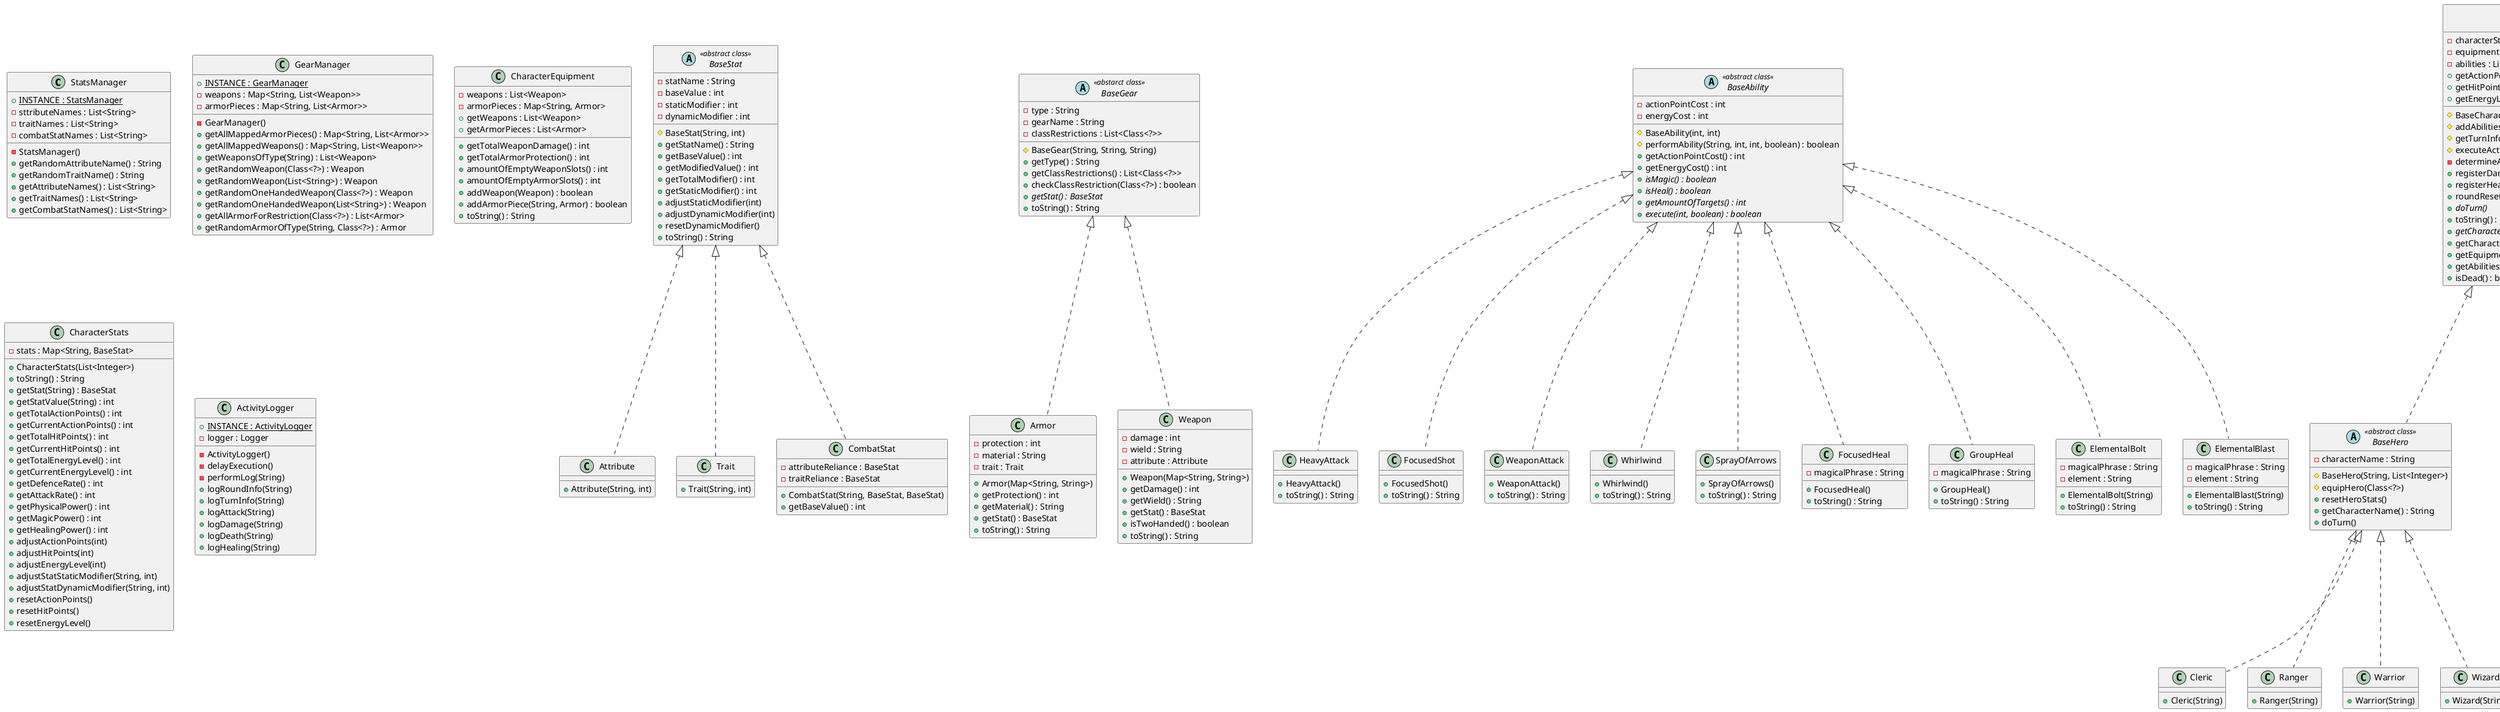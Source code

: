 @startuml project

class StatsManager {
    + {static} INSTANCE : StatsManager
    - sttributeNames : List<String>
    - traitNames : List<String>
    - combatStatNames : List<String>
    - StatsManager()
    + getRandomAttributeName() : String
    + getRandomTraitName() : String
    + getAttributeNames() : List<String>
    + getTraitNames() : List<String>
    + getCombatStatNames() : List<String>
}

abstract class BaseStat <<abstract class>> {
    - statName : String
    - baseValue : int
    - staticModifier : int
    - dynamicModifier : int
    # BaseStat(String, int)
    + getStatName() : String
    + getBaseValue() : int
    + getModifiedValue() : int
    + getTotalModifier() : int
    + getStaticModifier() : int
    + adjustStaticModifier(int)
    + adjustDynamicModifier(int)
    + resetDynamicModifier()
    + toString() : String
}

class Attribute {
    + Attribute(String, int)
}

class Trait {
    + Trait(String, int)
}

class CombatStat {
    - attributeReliance : BaseStat
    - traitReliance : BaseStat
    + CombatStat(String, BaseStat, BaseStat)
    + getBaseValue() : int
}

class GearManager {
    + {static} INSTANCE : GearManager
    - weapons : Map<String, List<Weapon>>
    - armorPieces : Map<String, List<Armor>>
    - GearManager()
    + getAllMappedArmorPieces() : Map<String, List<Armor>>
    + getAllMappedWeapons() : Map<String, List<Weapon>>
    + getWeaponsOfType(String) : List<Weapon>
    + getRandomWeapon(Class<?>) : Weapon
    + getRandomWeapon(List<String>) : Weapon
    + getRandomOneHandedWeapon(Class<?>) : Weapon
    + getRandomOneHandedWeapon(List<String>) : Weapon
    + getAllArmorForRestriction(Class<?>) : List<Armor>
    + getRandomArmorOfType(String, Class<?>) : Armor
}

abstract class BaseGear <<abstarct class>> {
    - type : String
    - gearName : String
    - classRestrictions : List<Class<?>>
    # BaseGear(String, String, String)
    + getType() : String
    + getClassRestrictions() : List<Class<?>>
    + checkClassRestriction(Class<?>) : boolean
    + {abstract} getStat() : BaseStat
    + toString() : String
}

class Armor {
    - protection : int
    - material : String
    - trait : Trait
    + Armor(Map<String, String>)
    + getProtection() : int
    + getMaterial() : String
    + getStat() : BaseStat
    + toString() : String
}

class Weapon {
    - damage : int
    - wield : String
    - attribute : Attribute
    + Weapon(Map<String, String>)
    + getDamage() : int
    + getWield() : String
    + getStat() : BaseStat
    + isTwoHanded() : boolean
    + toString() : String
}

abstract class BaseAbility <<abstract class>> {
    - actionPointCost : int
    - energyCost : int
    # BaseAbility(int, int)
    # performAbility(String, int, int, boolean) : boolean
    + getActionPointCost() : int
    + getEnergyCost() : int
    + {abstract} isMagic() : boolean
    + {abstract} isHeal() : boolean
    + {abstract} getAmountOfTargets() : int
    + {abstract} execute(int, boolean) : boolean
}

class HeavyAttack {
    + HeavyAttack()
    + toString() : String
}

class FocusedShot {
    + FocusedShot()
    + toString() : String
}

class WeaponAttack {
    + WeaponAttack()
    + toString() : String
}

class Whirlwind {
    + Whirlwind()
    + toString() : String
}

class SprayOfArrows {
    + SprayOfArrows()
    + toString() : String
}

class FocusedHeal {
    - magicalPhrase : String
    + FocusedHeal()
    + toString() : String
}

class GroupHeal {
    - magicalPhrase : String
    + GroupHeal()
    + toString() : String
}

class ElementalBolt {
    - magicalPhrase : String
    - element : String
    + ElementalBolt(String)
    + toString() : String
}

class ElementalBlast {
    - magicalPhrase : String
    - element : String
    + ElementalBlast(String)
    + toString() : String
}

abstract class BaseCharacter <<abstract class>> {
    - characterStats : CharacterStats
    - equipment : CharacterEquipment
    - abilities : List<BaseAbility>
    # BaseCharacter(CharacterStats)
    # addAbilities(List<BaseAbility>)
    # getTurnInformation(String) : String
    # executeActions(boolean)
    - determineActions() : Deque<BaseAbility>
    + registerDamage(int, boolean) : List<Integer>
    + registerHealing(int) : int
    + roundReset()
    + {abstract} doTurn()
    + toString() : String
    + {abstract} getCharacterName() : String
    + getCharacterStats() : CharacterStats
    + getEquipment() : CharacterEquipment
    + getActionPoints : int
    + getHitPoints : int
    + getEnergyLevel : int
    + getAbilities() : List<BaseAbility>
    + isDead() : boolean
}

abstract class BaseHero <<abstract class>> {
    - characterName : String
    # BaseHero(String, List<Integer>)
    # equipHero(Class<?>)
    + resetHeroStats()
    + getCharacterName() : String
    + doTurn()
}

class Cleric {
    + Cleric(String)
}

class Ranger {
    + Ranger(String)
}

class Warrior {
    + Warrior(String)
}

class Wizard {
    + Wizard(String)
}

abstract class BaseEnemy <<abstract class>> {
    - characterName : String
    # BaseEnemy(String, List<Integer>)
    # equipEnemy(List<String>)
    + getCharacterName() : String
    + doTurn()
}

class SkeletonWarrior {
    + SkeletonWarrior(int)
}

class SkeletonArcher {
    + SkeletonArcher(int)
}

class SkeletonMage {
    + SkeletonMage(int)
}

class LichLord {
    + LichLord()
}

class CharacterEquipment {
    - weapons : List<Weapon>
    - armorPieces : Map<String, Armor>
    + getWeapons : List<Weapon>
    + getArmorPieces : List<Armor>
    + getTotalWeaponDamage() : int
    + getTotalArmorProtection() : int
    + amountOfEmptyWeaponSlots() : int
    + amountOfEmptyArmorSlots() : int
    + addWeapon(Weapon) : boolean
    + addArmorPiece(String, Armor) : boolean
    +toString() : String
}

class CharacterStats {
    - stats : Map<String, BaseStat>
    + CharacterStats(List<Integer>)
    + toString() : String
    + getStat(String) : BaseStat
    + getStatValue(String) : int
    + getTotalActionPoints() : int
    + getCurrentActionPoints() : int
    + getTotalHitPoints() : int
    + getCurrentHitPoints() : int
    + getTotalEnergyLevel() : int
    + getCurrentEnergyLevel() : int
    + getDefenceRate() : int
    + getAttackRate() : int
    + getPhysicalPower() : int
    + getMagicPower() : int
    + getHealingPower() : int
    + adjustActionPoints(int)
    + adjustHitPoints(int)
    + adjustEnergyLevel(int)
    + adjustStatStaticModifier(String, int)
    + adjustStatDynamicModifier(String, int)
    + resetActionPoints()
    + resetHitPoints()
    + resetEnergyLevel()
}

class ActivityLogger {
    + {static} INSTANCE : ActivityLogger
    - logger : Logger
    - ActivityLogger()
    - delayExecution()
    - performLog(String)
    + logRoundInfo(String)
    + logTurnInfo(String)
    + logAttack(String)
    + logDamage(String)
    + logDeath(String)
    + logHealing(String)
}

BaseStat <|.. Attribute
BaseStat <|.. Trait
BaseStat <|.. CombatStat
BaseGear <|.. Armor
BaseGear <|.. Weapon
BaseAbility <|.. HeavyAttack
BaseAbility <|.. FocusedShot
BaseAbility <|.. WeaponAttack
BaseAbility <|.. Whirlwind
BaseAbility <|.. SprayOfArrows
BaseAbility <|.. FocusedHeal
BaseAbility <|.. GroupHeal
BaseAbility <|.. ElementalBolt
BaseAbility <|.. ElementalBlast
BaseCharacter <|.. BaseHero
BaseCharacter <|.. BaseEnemy
BaseHero <|.. Cleric
BaseHero <|.. Ranger
BaseHero <|.. Warrior
BaseHero <|.. Wizard
BaseEnemy <|.. SkeletonWarrior
BaseEnemy <|.. SkeletonArcher
BaseEnemy <|.. SkeletonMage
BaseEnemy <|.. LichLord

@enduml